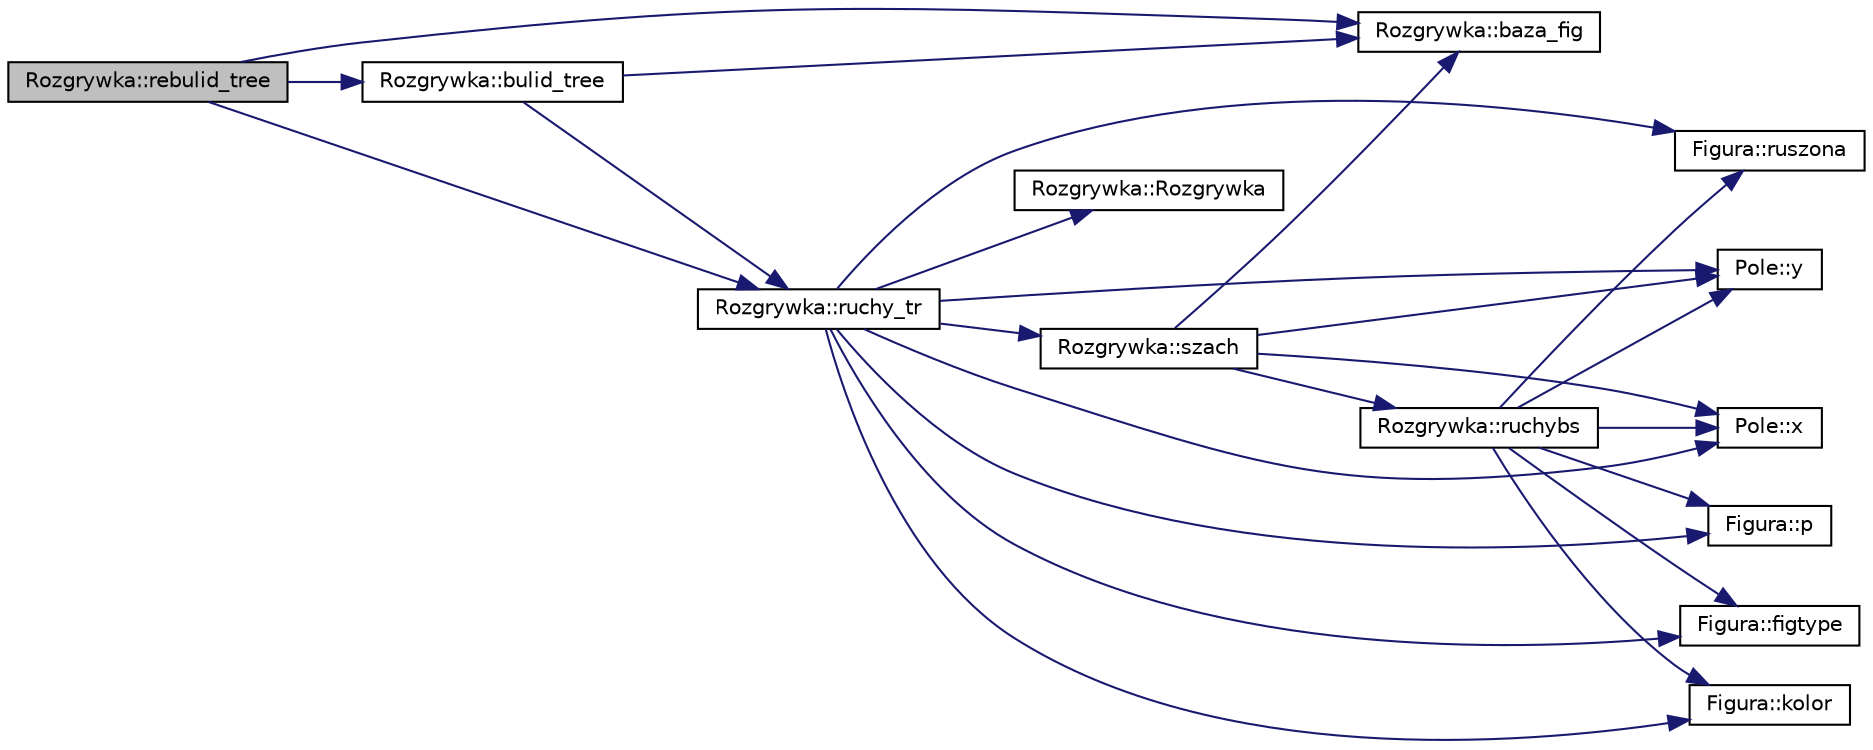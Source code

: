 digraph G
{
  edge [fontname="Helvetica",fontsize="10",labelfontname="Helvetica",labelfontsize="10"];
  node [fontname="Helvetica",fontsize="10",shape=record];
  rankdir="LR";
  Node1 [label="Rozgrywka::rebulid_tree",height=0.2,width=0.4,color="black", fillcolor="grey75", style="filled" fontcolor="black"];
  Node1 -> Node2 [color="midnightblue",fontsize="10",style="solid"];
  Node2 [label="Rozgrywka::baza_fig",height=0.2,width=0.4,color="black", fillcolor="white", style="filled",URL="$class_rozgrywka.html#abfd6a95d3288f6756092a3fd1f48caea"];
  Node1 -> Node3 [color="midnightblue",fontsize="10",style="solid"];
  Node3 [label="Rozgrywka::ruchy_tr",height=0.2,width=0.4,color="black", fillcolor="white", style="filled",URL="$class_rozgrywka.html#a645745edda67c70e61ccd6c846ea9548"];
  Node3 -> Node4 [color="midnightblue",fontsize="10",style="solid"];
  Node4 [label="Figura::p",height=0.2,width=0.4,color="black", fillcolor="white", style="filled",URL="$class_figura.html#ac5058dfe52b695fffaa14f1321ad94d1"];
  Node3 -> Node5 [color="midnightblue",fontsize="10",style="solid"];
  Node5 [label="Pole::x",height=0.2,width=0.4,color="black", fillcolor="white", style="filled",URL="$class_pole.html#a98c066edfecd654b32bb8de07ad5e881"];
  Node3 -> Node6 [color="midnightblue",fontsize="10",style="solid"];
  Node6 [label="Pole::y",height=0.2,width=0.4,color="black", fillcolor="white", style="filled",URL="$class_pole.html#ae4c64d84a6102c61466f528ba4c23a15"];
  Node3 -> Node7 [color="midnightblue",fontsize="10",style="solid"];
  Node7 [label="Figura::figtype",height=0.2,width=0.4,color="black", fillcolor="white", style="filled",URL="$class_figura.html#ae2e0fe45dd744aa23073ea3435473e6a"];
  Node3 -> Node8 [color="midnightblue",fontsize="10",style="solid"];
  Node8 [label="Figura::kolor",height=0.2,width=0.4,color="black", fillcolor="white", style="filled",URL="$class_figura.html#a27f2e3dea90096db8ae8b9a7bd37373e"];
  Node3 -> Node9 [color="midnightblue",fontsize="10",style="solid"];
  Node9 [label="Rozgrywka::Rozgrywka",height=0.2,width=0.4,color="black", fillcolor="white", style="filled",URL="$class_rozgrywka.html#af52c70a887231f981d29958a1813bc1b"];
  Node3 -> Node10 [color="midnightblue",fontsize="10",style="solid"];
  Node10 [label="Rozgrywka::szach",height=0.2,width=0.4,color="black", fillcolor="white", style="filled",URL="$class_rozgrywka.html#ac3b8130edcb63f1f828e6e613a2cc05c"];
  Node10 -> Node2 [color="midnightblue",fontsize="10",style="solid"];
  Node10 -> Node5 [color="midnightblue",fontsize="10",style="solid"];
  Node10 -> Node6 [color="midnightblue",fontsize="10",style="solid"];
  Node10 -> Node11 [color="midnightblue",fontsize="10",style="solid"];
  Node11 [label="Rozgrywka::ruchybs",height=0.2,width=0.4,color="black", fillcolor="white", style="filled",URL="$class_rozgrywka.html#ac50b0a9d83d128bd38b3f71bd161378c"];
  Node11 -> Node4 [color="midnightblue",fontsize="10",style="solid"];
  Node11 -> Node5 [color="midnightblue",fontsize="10",style="solid"];
  Node11 -> Node6 [color="midnightblue",fontsize="10",style="solid"];
  Node11 -> Node7 [color="midnightblue",fontsize="10",style="solid"];
  Node11 -> Node8 [color="midnightblue",fontsize="10",style="solid"];
  Node11 -> Node12 [color="midnightblue",fontsize="10",style="solid"];
  Node12 [label="Figura::ruszona",height=0.2,width=0.4,color="black", fillcolor="white", style="filled",URL="$class_figura.html#aaffdaf6aa965b20fab82f76b56e6b339"];
  Node3 -> Node12 [color="midnightblue",fontsize="10",style="solid"];
  Node1 -> Node13 [color="midnightblue",fontsize="10",style="solid"];
  Node13 [label="Rozgrywka::bulid_tree",height=0.2,width=0.4,color="black", fillcolor="white", style="filled",URL="$class_rozgrywka.html#a24317fb3c62860672c260b68d9726cec"];
  Node13 -> Node2 [color="midnightblue",fontsize="10",style="solid"];
  Node13 -> Node3 [color="midnightblue",fontsize="10",style="solid"];
}
